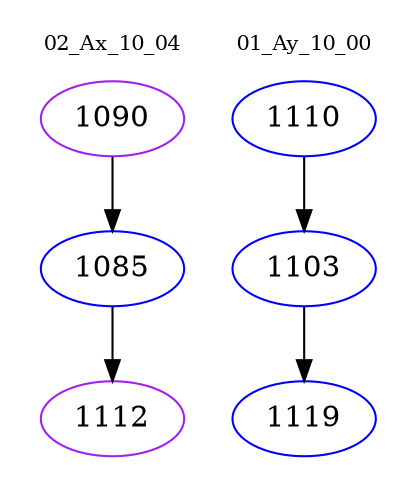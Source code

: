 digraph{
subgraph cluster_0 {
color = white
label = "02_Ax_10_04";
fontsize=10;
T0_1090 [label="1090", color="purple"]
T0_1090 -> T0_1085 [color="black"]
T0_1085 [label="1085", color="blue"]
T0_1085 -> T0_1112 [color="black"]
T0_1112 [label="1112", color="purple"]
}
subgraph cluster_1 {
color = white
label = "01_Ay_10_00";
fontsize=10;
T1_1110 [label="1110", color="blue"]
T1_1110 -> T1_1103 [color="black"]
T1_1103 [label="1103", color="blue"]
T1_1103 -> T1_1119 [color="black"]
T1_1119 [label="1119", color="blue"]
}
}
